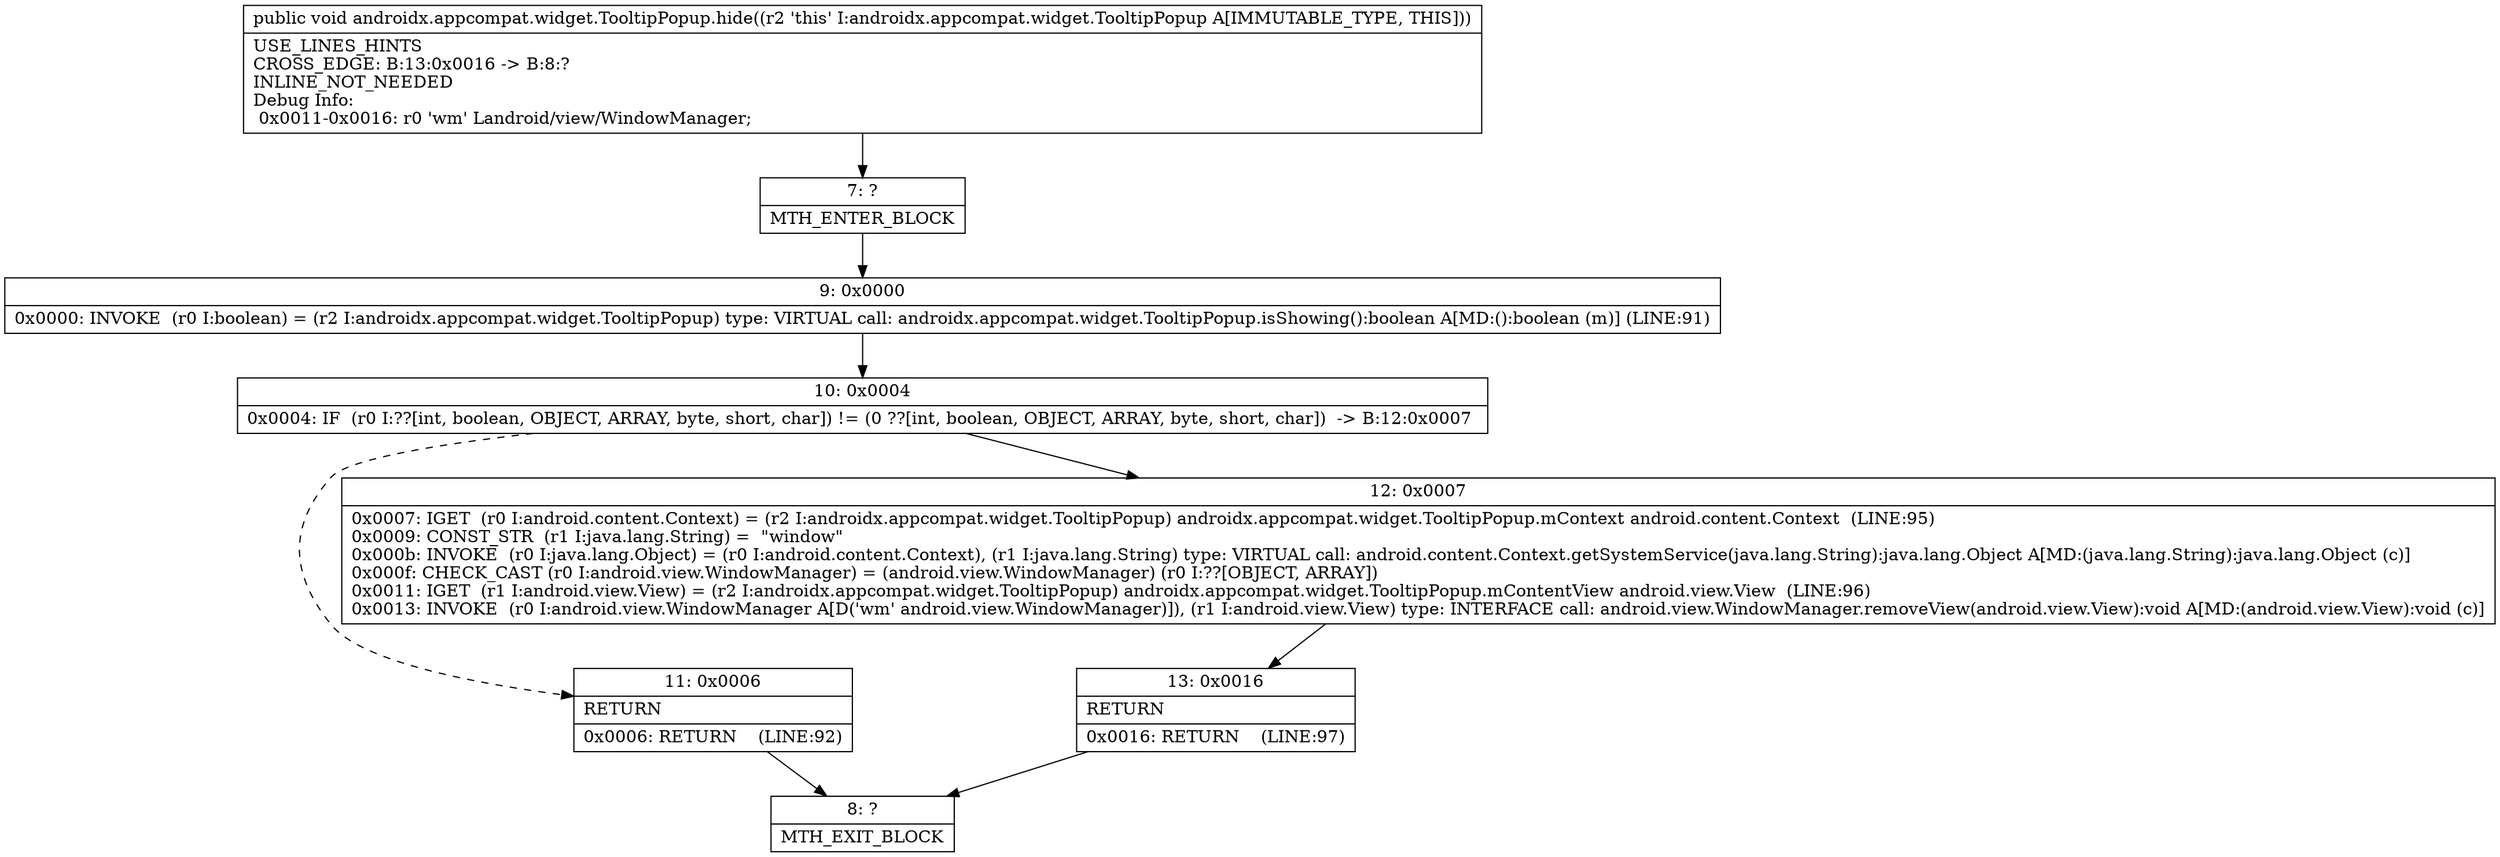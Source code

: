 digraph "CFG forandroidx.appcompat.widget.TooltipPopup.hide()V" {
Node_7 [shape=record,label="{7\:\ ?|MTH_ENTER_BLOCK\l}"];
Node_9 [shape=record,label="{9\:\ 0x0000|0x0000: INVOKE  (r0 I:boolean) = (r2 I:androidx.appcompat.widget.TooltipPopup) type: VIRTUAL call: androidx.appcompat.widget.TooltipPopup.isShowing():boolean A[MD:():boolean (m)] (LINE:91)\l}"];
Node_10 [shape=record,label="{10\:\ 0x0004|0x0004: IF  (r0 I:??[int, boolean, OBJECT, ARRAY, byte, short, char]) != (0 ??[int, boolean, OBJECT, ARRAY, byte, short, char])  \-\> B:12:0x0007 \l}"];
Node_11 [shape=record,label="{11\:\ 0x0006|RETURN\l|0x0006: RETURN    (LINE:92)\l}"];
Node_8 [shape=record,label="{8\:\ ?|MTH_EXIT_BLOCK\l}"];
Node_12 [shape=record,label="{12\:\ 0x0007|0x0007: IGET  (r0 I:android.content.Context) = (r2 I:androidx.appcompat.widget.TooltipPopup) androidx.appcompat.widget.TooltipPopup.mContext android.content.Context  (LINE:95)\l0x0009: CONST_STR  (r1 I:java.lang.String) =  \"window\" \l0x000b: INVOKE  (r0 I:java.lang.Object) = (r0 I:android.content.Context), (r1 I:java.lang.String) type: VIRTUAL call: android.content.Context.getSystemService(java.lang.String):java.lang.Object A[MD:(java.lang.String):java.lang.Object (c)]\l0x000f: CHECK_CAST (r0 I:android.view.WindowManager) = (android.view.WindowManager) (r0 I:??[OBJECT, ARRAY]) \l0x0011: IGET  (r1 I:android.view.View) = (r2 I:androidx.appcompat.widget.TooltipPopup) androidx.appcompat.widget.TooltipPopup.mContentView android.view.View  (LINE:96)\l0x0013: INVOKE  (r0 I:android.view.WindowManager A[D('wm' android.view.WindowManager)]), (r1 I:android.view.View) type: INTERFACE call: android.view.WindowManager.removeView(android.view.View):void A[MD:(android.view.View):void (c)]\l}"];
Node_13 [shape=record,label="{13\:\ 0x0016|RETURN\l|0x0016: RETURN    (LINE:97)\l}"];
MethodNode[shape=record,label="{public void androidx.appcompat.widget.TooltipPopup.hide((r2 'this' I:androidx.appcompat.widget.TooltipPopup A[IMMUTABLE_TYPE, THIS]))  | USE_LINES_HINTS\lCROSS_EDGE: B:13:0x0016 \-\> B:8:?\lINLINE_NOT_NEEDED\lDebug Info:\l  0x0011\-0x0016: r0 'wm' Landroid\/view\/WindowManager;\l}"];
MethodNode -> Node_7;Node_7 -> Node_9;
Node_9 -> Node_10;
Node_10 -> Node_11[style=dashed];
Node_10 -> Node_12;
Node_11 -> Node_8;
Node_12 -> Node_13;
Node_13 -> Node_8;
}

